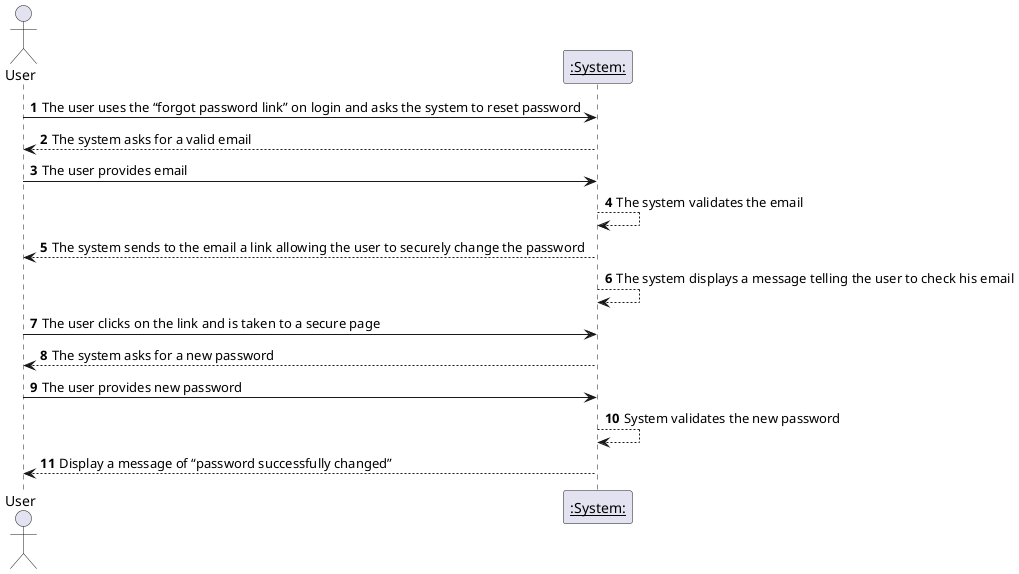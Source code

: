 @startuml
'https://plantuml.com/sequence-diagram

autonumber

actor User as User
participant "__:System:__" as System

User -> System: The user uses the “forgot password link” on login and asks the system to reset password
System --> User: The system asks for a valid email

User -> System: The user provides email
System --> System: The system validates the email

User <-- System: The system sends to the email a link allowing the user to securely change the password
System --> System: The system displays a message telling the user to check his email

User -> System: The user clicks on the link and is taken to a secure page
User <-- System: The system asks for a new password

User -> System: The user provides new password
System --> System: System validates the new password

User <-- System: Display a message of “password successfully changed”
@enduml